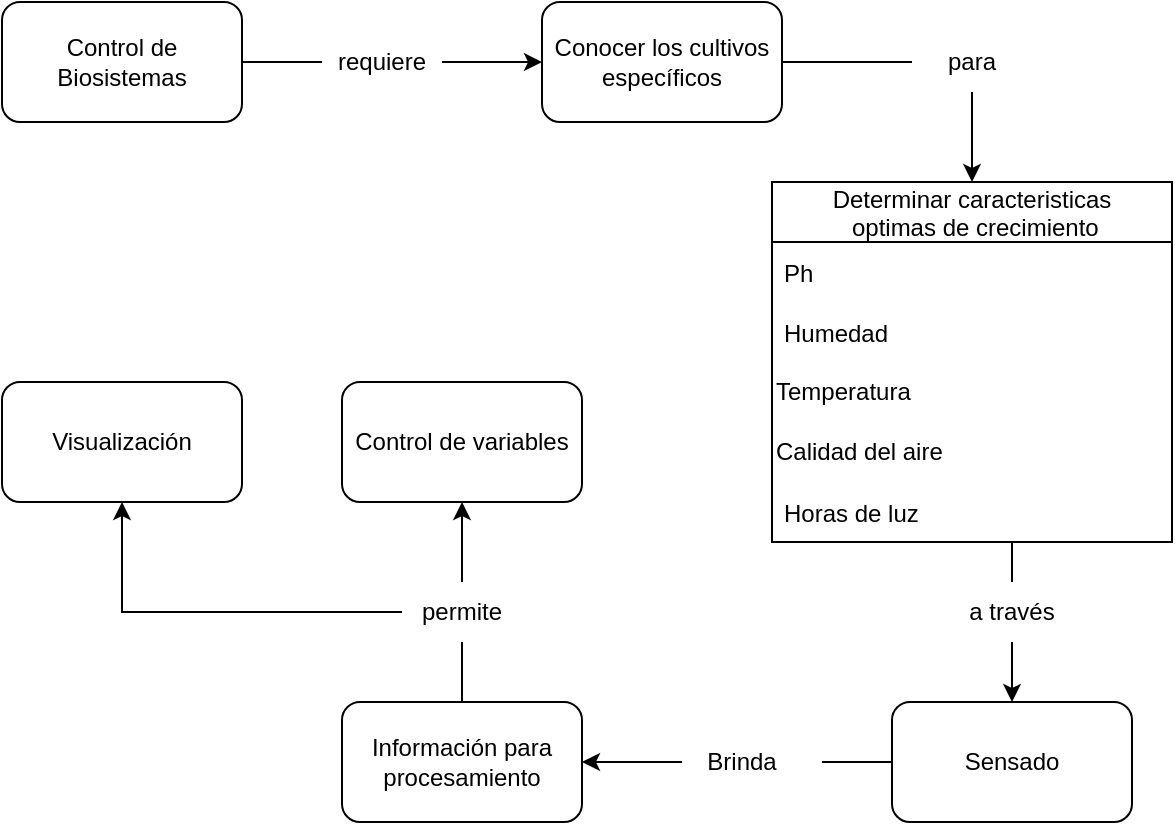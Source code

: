 <mxfile version="15.4.0" type="device"><diagram id="C5RBs43oDa-KdzZeNtuy" name="Page-1"><mxGraphModel dx="1623" dy="1673" grid="1" gridSize="10" guides="1" tooltips="1" connect="1" arrows="1" fold="1" page="1" pageScale="1" pageWidth="827" pageHeight="1169" math="0" shadow="0"><root><mxCell id="WIyWlLk6GJQsqaUBKTNV-0"/><mxCell id="WIyWlLk6GJQsqaUBKTNV-1" parent="WIyWlLk6GJQsqaUBKTNV-0"/><mxCell id="_nAt6rXVno7-opJlQj-_-2" value="" style="edgeStyle=orthogonalEdgeStyle;rounded=0;orthogonalLoop=1;jettySize=auto;html=1;startArrow=none;" edge="1" parent="WIyWlLk6GJQsqaUBKTNV-1" source="_nAt6rXVno7-opJlQj-_-13" target="_nAt6rXVno7-opJlQj-_-1"><mxGeometry relative="1" as="geometry"/></mxCell><mxCell id="_nAt6rXVno7-opJlQj-_-0" value="Control de Biosistemas" style="rounded=1;whiteSpace=wrap;html=1;" vertex="1" parent="WIyWlLk6GJQsqaUBKTNV-1"><mxGeometry x="-790" y="-420" width="120" height="60" as="geometry"/></mxCell><mxCell id="_nAt6rXVno7-opJlQj-_-1" value="Conocer los cultivos específicos" style="rounded=1;whiteSpace=wrap;html=1;" vertex="1" parent="WIyWlLk6GJQsqaUBKTNV-1"><mxGeometry x="-520" y="-420" width="120" height="60" as="geometry"/></mxCell><mxCell id="_nAt6rXVno7-opJlQj-_-13" value="requiere" style="text;html=1;strokeColor=none;fillColor=none;align=center;verticalAlign=middle;whiteSpace=wrap;rounded=0;" vertex="1" parent="WIyWlLk6GJQsqaUBKTNV-1"><mxGeometry x="-630" y="-405" width="60" height="30" as="geometry"/></mxCell><mxCell id="_nAt6rXVno7-opJlQj-_-14" value="" style="edgeStyle=orthogonalEdgeStyle;rounded=0;orthogonalLoop=1;jettySize=auto;html=1;endArrow=none;" edge="1" parent="WIyWlLk6GJQsqaUBKTNV-1" source="_nAt6rXVno7-opJlQj-_-0" target="_nAt6rXVno7-opJlQj-_-13"><mxGeometry relative="1" as="geometry"><mxPoint x="-630" y="-390" as="sourcePoint"/><mxPoint x="-520" y="-390" as="targetPoint"/></mxGeometry></mxCell><mxCell id="_nAt6rXVno7-opJlQj-_-23" style="edgeStyle=orthogonalEdgeStyle;rounded=0;orthogonalLoop=1;jettySize=auto;html=1;entryX=0.5;entryY=0;entryDx=0;entryDy=0;" edge="1" parent="WIyWlLk6GJQsqaUBKTNV-1" source="_nAt6rXVno7-opJlQj-_-15" target="_nAt6rXVno7-opJlQj-_-19"><mxGeometry relative="1" as="geometry"/></mxCell><mxCell id="_nAt6rXVno7-opJlQj-_-15" value="para" style="text;html=1;strokeColor=none;fillColor=none;align=center;verticalAlign=middle;whiteSpace=wrap;rounded=0;" vertex="1" parent="WIyWlLk6GJQsqaUBKTNV-1"><mxGeometry x="-335" y="-405" width="60" height="30" as="geometry"/></mxCell><mxCell id="_nAt6rXVno7-opJlQj-_-16" value="" style="edgeStyle=orthogonalEdgeStyle;rounded=0;orthogonalLoop=1;jettySize=auto;html=1;entryX=0;entryY=0.5;entryDx=0;entryDy=0;endArrow=none;" edge="1" parent="WIyWlLk6GJQsqaUBKTNV-1" source="_nAt6rXVno7-opJlQj-_-1" target="_nAt6rXVno7-opJlQj-_-15"><mxGeometry relative="1" as="geometry"><mxPoint x="-400" y="-390" as="sourcePoint"/><mxPoint x="-320" y="-390" as="targetPoint"/></mxGeometry></mxCell><mxCell id="_nAt6rXVno7-opJlQj-_-28" value="" style="edgeStyle=orthogonalEdgeStyle;rounded=0;orthogonalLoop=1;jettySize=auto;html=1;entryX=0.5;entryY=0;entryDx=0;entryDy=0;startArrow=none;" edge="1" parent="WIyWlLk6GJQsqaUBKTNV-1" source="_nAt6rXVno7-opJlQj-_-31" target="_nAt6rXVno7-opJlQj-_-29"><mxGeometry relative="1" as="geometry"><mxPoint x="-300" y="-85" as="targetPoint"/></mxGeometry></mxCell><mxCell id="_nAt6rXVno7-opJlQj-_-19" value="Determinar caracteristicas&#10; optimas de crecimiento" style="swimlane;fontStyle=0;childLayout=stackLayout;horizontal=1;startSize=30;horizontalStack=0;resizeParent=1;resizeParentMax=0;resizeLast=0;collapsible=1;marginBottom=0;" vertex="1" parent="WIyWlLk6GJQsqaUBKTNV-1"><mxGeometry x="-405" y="-330" width="200" height="180" as="geometry"><mxRectangle x="-405" y="-330" width="170" height="30" as="alternateBounds"/></mxGeometry></mxCell><mxCell id="_nAt6rXVno7-opJlQj-_-20" value="Ph" style="text;strokeColor=none;fillColor=none;align=left;verticalAlign=middle;spacingLeft=4;spacingRight=4;overflow=hidden;points=[[0,0.5],[1,0.5]];portConstraint=eastwest;rotatable=0;" vertex="1" parent="_nAt6rXVno7-opJlQj-_-19"><mxGeometry y="30" width="200" height="30" as="geometry"/></mxCell><mxCell id="_nAt6rXVno7-opJlQj-_-21" value="Humedad" style="text;strokeColor=none;fillColor=none;align=left;verticalAlign=middle;spacingLeft=4;spacingRight=4;overflow=hidden;points=[[0,0.5],[1,0.5]];portConstraint=eastwest;rotatable=0;" vertex="1" parent="_nAt6rXVno7-opJlQj-_-19"><mxGeometry y="60" width="200" height="30" as="geometry"/></mxCell><mxCell id="_nAt6rXVno7-opJlQj-_-25" value="Temperatura" style="text;html=1;strokeColor=none;fillColor=none;align=left;verticalAlign=middle;whiteSpace=wrap;rounded=0;" vertex="1" parent="_nAt6rXVno7-opJlQj-_-19"><mxGeometry y="90" width="200" height="30" as="geometry"/></mxCell><mxCell id="_nAt6rXVno7-opJlQj-_-26" value="Calidad del aire&amp;nbsp;" style="text;html=1;strokeColor=none;fillColor=none;align=left;verticalAlign=middle;whiteSpace=wrap;rounded=0;" vertex="1" parent="_nAt6rXVno7-opJlQj-_-19"><mxGeometry y="120" width="200" height="30" as="geometry"/></mxCell><mxCell id="_nAt6rXVno7-opJlQj-_-22" value="Horas de luz" style="text;strokeColor=none;fillColor=none;align=left;verticalAlign=middle;spacingLeft=4;spacingRight=4;overflow=hidden;points=[[0,0.5],[1,0.5]];portConstraint=eastwest;rotatable=0;" vertex="1" parent="_nAt6rXVno7-opJlQj-_-19"><mxGeometry y="150" width="200" height="30" as="geometry"/></mxCell><mxCell id="_nAt6rXVno7-opJlQj-_-35" value="" style="edgeStyle=orthogonalEdgeStyle;rounded=0;orthogonalLoop=1;jettySize=auto;html=1;startArrow=none;" edge="1" parent="WIyWlLk6GJQsqaUBKTNV-1" source="_nAt6rXVno7-opJlQj-_-36" target="_nAt6rXVno7-opJlQj-_-34"><mxGeometry relative="1" as="geometry"/></mxCell><mxCell id="_nAt6rXVno7-opJlQj-_-29" value="Sensado" style="rounded=1;whiteSpace=wrap;html=1;" vertex="1" parent="WIyWlLk6GJQsqaUBKTNV-1"><mxGeometry x="-345" y="-70" width="120" height="60" as="geometry"/></mxCell><mxCell id="_nAt6rXVno7-opJlQj-_-31" value="a través" style="text;html=1;strokeColor=none;fillColor=none;align=center;verticalAlign=middle;whiteSpace=wrap;rounded=0;" vertex="1" parent="WIyWlLk6GJQsqaUBKTNV-1"><mxGeometry x="-315" y="-130" width="60" height="30" as="geometry"/></mxCell><mxCell id="_nAt6rXVno7-opJlQj-_-32" value="" style="edgeStyle=orthogonalEdgeStyle;rounded=0;orthogonalLoop=1;jettySize=auto;html=1;entryX=0.5;entryY=0;entryDx=0;entryDy=0;endArrow=none;" edge="1" parent="WIyWlLk6GJQsqaUBKTNV-1" source="_nAt6rXVno7-opJlQj-_-19" target="_nAt6rXVno7-opJlQj-_-31"><mxGeometry relative="1" as="geometry"><mxPoint x="-320" y="-300" as="sourcePoint"/><mxPoint x="-320" y="-230" as="targetPoint"/><Array as="points"><mxPoint x="-285" y="-140"/><mxPoint x="-285" y="-140"/></Array></mxGeometry></mxCell><mxCell id="_nAt6rXVno7-opJlQj-_-39" value="" style="edgeStyle=orthogonalEdgeStyle;rounded=0;orthogonalLoop=1;jettySize=auto;html=1;startArrow=none;" edge="1" parent="WIyWlLk6GJQsqaUBKTNV-1" source="_nAt6rXVno7-opJlQj-_-42" target="_nAt6rXVno7-opJlQj-_-38"><mxGeometry relative="1" as="geometry"/></mxCell><mxCell id="_nAt6rXVno7-opJlQj-_-34" value="Información para procesamiento" style="whiteSpace=wrap;html=1;rounded=1;" vertex="1" parent="WIyWlLk6GJQsqaUBKTNV-1"><mxGeometry x="-620" y="-70" width="120" height="60" as="geometry"/></mxCell><mxCell id="_nAt6rXVno7-opJlQj-_-36" value="Brinda" style="text;html=1;strokeColor=none;fillColor=none;align=center;verticalAlign=middle;whiteSpace=wrap;rounded=0;" vertex="1" parent="WIyWlLk6GJQsqaUBKTNV-1"><mxGeometry x="-450" y="-55" width="60" height="30" as="geometry"/></mxCell><mxCell id="_nAt6rXVno7-opJlQj-_-37" value="" style="edgeStyle=orthogonalEdgeStyle;rounded=0;orthogonalLoop=1;jettySize=auto;html=1;endArrow=none;" edge="1" parent="WIyWlLk6GJQsqaUBKTNV-1" source="_nAt6rXVno7-opJlQj-_-29"><mxGeometry relative="1" as="geometry"><mxPoint x="-345" y="-40" as="sourcePoint"/><mxPoint x="-380" y="-40" as="targetPoint"/></mxGeometry></mxCell><mxCell id="_nAt6rXVno7-opJlQj-_-38" value="Control de variables" style="whiteSpace=wrap;html=1;rounded=1;" vertex="1" parent="WIyWlLk6GJQsqaUBKTNV-1"><mxGeometry x="-620" y="-230" width="120" height="60" as="geometry"/></mxCell><mxCell id="_nAt6rXVno7-opJlQj-_-40" value="Visualización" style="whiteSpace=wrap;html=1;rounded=1;" vertex="1" parent="WIyWlLk6GJQsqaUBKTNV-1"><mxGeometry x="-790" y="-230" width="120" height="60" as="geometry"/></mxCell><mxCell id="_nAt6rXVno7-opJlQj-_-46" style="edgeStyle=orthogonalEdgeStyle;rounded=0;orthogonalLoop=1;jettySize=auto;html=1;exitX=0;exitY=0.5;exitDx=0;exitDy=0;" edge="1" parent="WIyWlLk6GJQsqaUBKTNV-1" source="_nAt6rXVno7-opJlQj-_-42" target="_nAt6rXVno7-opJlQj-_-40"><mxGeometry relative="1" as="geometry"/></mxCell><mxCell id="_nAt6rXVno7-opJlQj-_-42" value="permite" style="text;html=1;strokeColor=none;fillColor=none;align=center;verticalAlign=middle;whiteSpace=wrap;rounded=0;" vertex="1" parent="WIyWlLk6GJQsqaUBKTNV-1"><mxGeometry x="-590" y="-130" width="60" height="30" as="geometry"/></mxCell><mxCell id="_nAt6rXVno7-opJlQj-_-43" value="" style="edgeStyle=orthogonalEdgeStyle;rounded=0;orthogonalLoop=1;jettySize=auto;html=1;endArrow=none;" edge="1" parent="WIyWlLk6GJQsqaUBKTNV-1" source="_nAt6rXVno7-opJlQj-_-34" target="_nAt6rXVno7-opJlQj-_-42"><mxGeometry relative="1" as="geometry"><mxPoint x="-560" y="-70" as="sourcePoint"/><mxPoint x="-560" y="-160" as="targetPoint"/></mxGeometry></mxCell></root></mxGraphModel></diagram></mxfile>